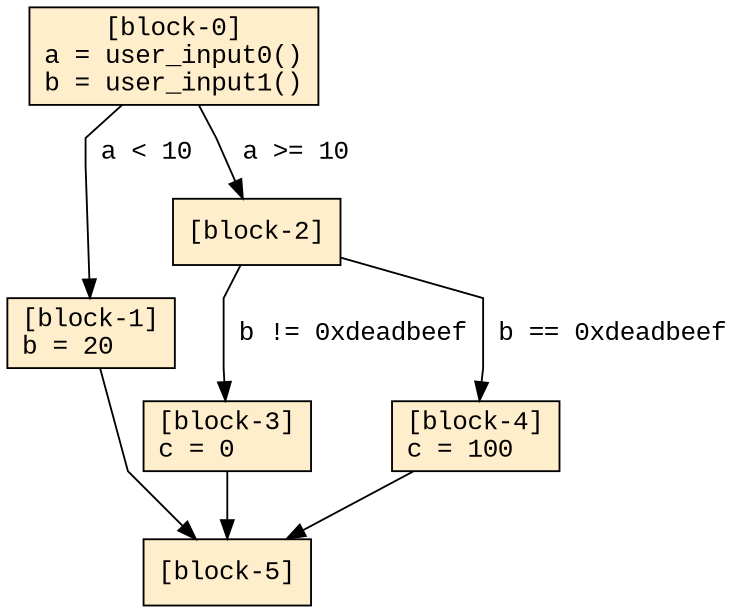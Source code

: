 digraph G {
    size="5.0,6.0";
    graph [fontname="Courier New", splines="polyline"]
    node [fontname="Courier New"]
    edge [fontname="Courier New"]
    0 [shape="box", label="[block-0]\na = user_input0()\lb = user_input1()\l", style="filled", fillcolor="#ffeecc"];
    1 [shape="box", label="[block-1]\nb = 20\l", style="filled", fillcolor="#ffeecc"];
    2 [shape="box", label="[block-2]", style="filled", fillcolor="#ffeecc"];
    3 [shape="box", label="[block-3]\nc = 0\l", style="filled", fillcolor="#ffeecc"];
    4 [shape="box", label="[block-4]\nc = 100\l", style="filled", fillcolor="#ffeecc"];
    5 [shape="box", label="[block-5]", style="filled", fillcolor="#ffeecc"];
    
    0 -> 1 [label=" a < 10 "];
    0 -> 2 [label=" a >= 10 "];
    1 -> 5;
    2 -> 3 [label=" b != 0xdeadbeef "];
    2 -> 4 [label=" b == 0xdeadbeef "];
    3 -> 5;
    4 -> 5;
}